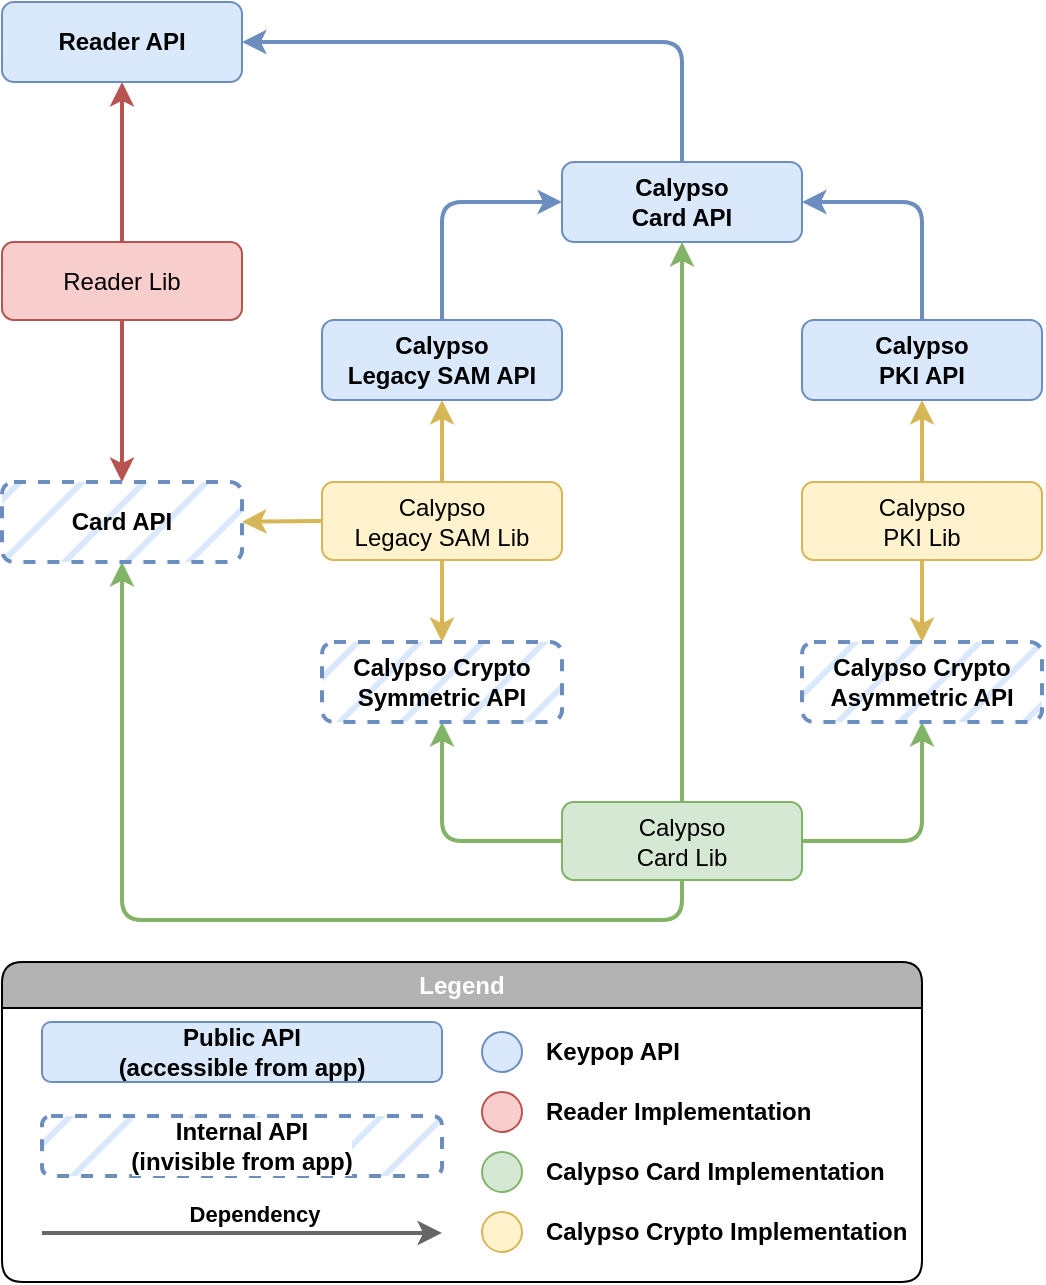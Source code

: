 <mxfile version="20.7.4" type="device"><diagram name="Page-1" id="Omj0vknhSG71udcdbrKI"><mxGraphModel dx="1038" dy="608" grid="1" gridSize="10" guides="1" tooltips="1" connect="1" arrows="1" fold="1" page="1" pageScale="1" pageWidth="827" pageHeight="1169" math="0" shadow="0"><root><mxCell id="TUVNr2GFYtyhHTvrbZxK-0"/><mxCell id="TUVNr2GFYtyhHTvrbZxK-1" parent="TUVNr2GFYtyhHTvrbZxK-0"/><mxCell id="TUVNr2GFYtyhHTvrbZxK-19" style="edgeStyle=orthogonalEdgeStyle;orthogonalLoop=1;jettySize=auto;html=1;entryX=0.5;entryY=0;entryDx=0;entryDy=0;fillColor=#f8cecc;strokeColor=#b85450;strokeWidth=2;exitX=0.5;exitY=1;exitDx=0;exitDy=0;" edge="1" parent="TUVNr2GFYtyhHTvrbZxK-1" source="TUVNr2GFYtyhHTvrbZxK-15" target="TUVNr2GFYtyhHTvrbZxK-11"><mxGeometry relative="1" as="geometry"/></mxCell><mxCell id="TUVNr2GFYtyhHTvrbZxK-20" style="edgeStyle=orthogonalEdgeStyle;orthogonalLoop=1;jettySize=auto;html=1;entryX=0.5;entryY=1;entryDx=0;entryDy=0;exitX=0.5;exitY=1;exitDx=0;exitDy=0;fillColor=#d5e8d4;strokeColor=#82b366;strokeWidth=2;" edge="1" parent="TUVNr2GFYtyhHTvrbZxK-1" source="TUVNr2GFYtyhHTvrbZxK-16" target="TUVNr2GFYtyhHTvrbZxK-11"><mxGeometry relative="1" as="geometry"/></mxCell><mxCell id="TUVNr2GFYtyhHTvrbZxK-21" style="edgeStyle=orthogonalEdgeStyle;rounded=0;orthogonalLoop=1;jettySize=auto;html=1;entryX=0.5;entryY=1;entryDx=0;entryDy=0;exitX=0.5;exitY=0;exitDx=0;exitDy=0;fillColor=#f8cecc;strokeColor=#b85450;strokeWidth=2;" edge="1" parent="TUVNr2GFYtyhHTvrbZxK-1" source="TUVNr2GFYtyhHTvrbZxK-15" target="TUVNr2GFYtyhHTvrbZxK-3"><mxGeometry relative="1" as="geometry"/></mxCell><mxCell id="TUVNr2GFYtyhHTvrbZxK-22" style="edgeStyle=orthogonalEdgeStyle;rounded=1;orthogonalLoop=1;jettySize=auto;html=1;entryX=0.5;entryY=1;entryDx=0;entryDy=0;fillColor=#d5e8d4;strokeColor=#82b366;strokeWidth=2;" edge="1" parent="TUVNr2GFYtyhHTvrbZxK-1" source="TUVNr2GFYtyhHTvrbZxK-16" target="TUVNr2GFYtyhHTvrbZxK-7"><mxGeometry relative="1" as="geometry"/></mxCell><mxCell id="TUVNr2GFYtyhHTvrbZxK-23" style="edgeStyle=orthogonalEdgeStyle;rounded=1;orthogonalLoop=1;jettySize=auto;html=1;entryX=0.5;entryY=1;entryDx=0;entryDy=0;fillColor=#fff2cc;strokeColor=#d6b656;strokeWidth=2;exitX=0.5;exitY=0;exitDx=0;exitDy=0;" edge="1" parent="TUVNr2GFYtyhHTvrbZxK-1" source="TUVNr2GFYtyhHTvrbZxK-17" target="TUVNr2GFYtyhHTvrbZxK-5"><mxGeometry relative="1" as="geometry"><mxPoint x="17" y="271" as="sourcePoint"/><mxPoint x="-66" y="190" as="targetPoint"/></mxGeometry></mxCell><mxCell id="TUVNr2GFYtyhHTvrbZxK-24" style="edgeStyle=orthogonalEdgeStyle;rounded=1;orthogonalLoop=1;jettySize=auto;html=1;entryX=0.5;entryY=0;entryDx=0;entryDy=0;fillColor=#fff2cc;strokeColor=#d6b656;strokeWidth=2;exitX=0.5;exitY=1;exitDx=0;exitDy=0;" edge="1" parent="TUVNr2GFYtyhHTvrbZxK-1" source="TUVNr2GFYtyhHTvrbZxK-17" target="TUVNr2GFYtyhHTvrbZxK-13"><mxGeometry relative="1" as="geometry"><mxPoint x="181" y="271" as="sourcePoint"/><mxPoint x="97" y="190" as="targetPoint"/></mxGeometry></mxCell><mxCell id="TUVNr2GFYtyhHTvrbZxK-25" style="edgeStyle=orthogonalEdgeStyle;orthogonalLoop=1;jettySize=auto;html=1;entryX=0.5;entryY=1;entryDx=0;entryDy=0;exitX=0;exitY=0.5;exitDx=0;exitDy=0;fillColor=#d5e8d4;strokeColor=#82b366;strokeWidth=2;" edge="1" parent="TUVNr2GFYtyhHTvrbZxK-1" source="TUVNr2GFYtyhHTvrbZxK-16" target="TUVNr2GFYtyhHTvrbZxK-13"><mxGeometry relative="1" as="geometry"><mxPoint x="-77" y="331" as="sourcePoint"/><mxPoint x="-133" y="440" as="targetPoint"/></mxGeometry></mxCell><mxCell id="TUVNr2GFYtyhHTvrbZxK-26" style="edgeStyle=orthogonalEdgeStyle;rounded=1;orthogonalLoop=1;jettySize=auto;html=1;entryX=0.5;entryY=1;entryDx=0;entryDy=0;fillColor=#fff2cc;strokeColor=#d6b656;strokeWidth=2;exitX=0.5;exitY=0;exitDx=0;exitDy=0;" edge="1" parent="TUVNr2GFYtyhHTvrbZxK-1" source="TUVNr2GFYtyhHTvrbZxK-18" target="TUVNr2GFYtyhHTvrbZxK-8"><mxGeometry relative="1" as="geometry"><mxPoint x="181" y="271" as="sourcePoint"/><mxPoint x="97" y="190" as="targetPoint"/></mxGeometry></mxCell><mxCell id="TUVNr2GFYtyhHTvrbZxK-27" style="edgeStyle=orthogonalEdgeStyle;rounded=1;orthogonalLoop=1;jettySize=auto;html=1;entryX=0.5;entryY=0;entryDx=0;entryDy=0;fillColor=#fff2cc;strokeColor=#d6b656;strokeWidth=2;exitX=0.5;exitY=1;exitDx=0;exitDy=0;" edge="1" parent="TUVNr2GFYtyhHTvrbZxK-1" source="TUVNr2GFYtyhHTvrbZxK-18" target="TUVNr2GFYtyhHTvrbZxK-12"><mxGeometry relative="1" as="geometry"><mxPoint x="181" y="331" as="sourcePoint"/><mxPoint x="181" y="440" as="targetPoint"/></mxGeometry></mxCell><mxCell id="TUVNr2GFYtyhHTvrbZxK-28" style="edgeStyle=orthogonalEdgeStyle;orthogonalLoop=1;jettySize=auto;html=1;entryX=0.5;entryY=1;entryDx=0;entryDy=0;exitX=1;exitY=0.5;exitDx=0;exitDy=0;fillColor=#d5e8d4;strokeColor=#82b366;strokeWidth=2;jumpStyle=arc;" edge="1" parent="TUVNr2GFYtyhHTvrbZxK-1" source="TUVNr2GFYtyhHTvrbZxK-16" target="TUVNr2GFYtyhHTvrbZxK-12"><mxGeometry relative="1" as="geometry"><mxPoint x="-77" y="450" as="sourcePoint"/><mxPoint x="-33" y="559" as="targetPoint"/></mxGeometry></mxCell><mxCell id="TUVNr2GFYtyhHTvrbZxK-29" style="edgeStyle=orthogonalEdgeStyle;rounded=1;orthogonalLoop=1;jettySize=auto;html=1;entryX=1;entryY=0.5;entryDx=0;entryDy=0;fillColor=#fff2cc;strokeColor=#d6b656;strokeWidth=2;exitX=0;exitY=0.5;exitDx=0;exitDy=0;jumpStyle=arc;" edge="1" parent="TUVNr2GFYtyhHTvrbZxK-1" source="TUVNr2GFYtyhHTvrbZxK-17" target="TUVNr2GFYtyhHTvrbZxK-11"><mxGeometry relative="1" as="geometry"><mxPoint x="-230" y="530" as="sourcePoint"/><mxPoint x="-230" y="689" as="targetPoint"/></mxGeometry></mxCell><mxCell id="TUVNr2GFYtyhHTvrbZxK-3" value="Reader API" style="rounded=1;whiteSpace=wrap;html=1;fillColor=#dae8fc;strokeColor=#6c8ebf;fontStyle=1" vertex="1" parent="TUVNr2GFYtyhHTvrbZxK-1"><mxGeometry x="40" y="40" width="120" height="40" as="geometry"/></mxCell><mxCell id="TUVNr2GFYtyhHTvrbZxK-7" value="Calypso&lt;br&gt;Card API" style="rounded=1;whiteSpace=wrap;html=1;fillColor=#dae8fc;strokeColor=#6c8ebf;fontStyle=1" vertex="1" parent="TUVNr2GFYtyhHTvrbZxK-1"><mxGeometry x="320" y="120" width="120" height="40" as="geometry"/></mxCell><mxCell id="TUVNr2GFYtyhHTvrbZxK-5" value="Calypso&lt;br&gt;Legacy SAM API" style="rounded=1;whiteSpace=wrap;html=1;fillColor=#dae8fc;strokeColor=#6c8ebf;fontStyle=1" vertex="1" parent="TUVNr2GFYtyhHTvrbZxK-1"><mxGeometry x="200" y="199" width="120" height="40" as="geometry"/></mxCell><mxCell id="TUVNr2GFYtyhHTvrbZxK-8" value="Calypso&lt;br&gt;PKI API" style="rounded=1;whiteSpace=wrap;html=1;fillColor=#dae8fc;strokeColor=#6c8ebf;fontStyle=1" vertex="1" parent="TUVNr2GFYtyhHTvrbZxK-1"><mxGeometry x="440" y="199" width="120" height="40" as="geometry"/></mxCell><mxCell id="TUVNr2GFYtyhHTvrbZxK-15" value="Reader Lib" style="rounded=1;whiteSpace=wrap;html=1;fillColor=#f8cecc;strokeColor=#b85450;" vertex="1" parent="TUVNr2GFYtyhHTvrbZxK-1"><mxGeometry x="40" y="160" width="120" height="39" as="geometry"/></mxCell><mxCell id="TUVNr2GFYtyhHTvrbZxK-16" value="Calypso&lt;br&gt;Card Lib" style="rounded=1;whiteSpace=wrap;html=1;fillColor=#d5e8d4;strokeColor=#82b366;" vertex="1" parent="TUVNr2GFYtyhHTvrbZxK-1"><mxGeometry x="320" y="440" width="120" height="39" as="geometry"/></mxCell><mxCell id="TUVNr2GFYtyhHTvrbZxK-17" value="Calypso&lt;br&gt;Legacy SAM Lib" style="rounded=1;whiteSpace=wrap;html=1;fillColor=#fff2cc;strokeColor=#d6b656;" vertex="1" parent="TUVNr2GFYtyhHTvrbZxK-1"><mxGeometry x="200" y="280" width="120" height="39" as="geometry"/></mxCell><mxCell id="TUVNr2GFYtyhHTvrbZxK-18" value="Calypso&lt;br&gt;PKI Lib" style="rounded=1;whiteSpace=wrap;html=1;fillColor=#fff2cc;strokeColor=#d6b656;" vertex="1" parent="TUVNr2GFYtyhHTvrbZxK-1"><mxGeometry x="440" y="280" width="120" height="39" as="geometry"/></mxCell><mxCell id="TUVNr2GFYtyhHTvrbZxK-11" value="Card API" style="rounded=1;whiteSpace=wrap;html=1;fillColor=#dae8fc;strokeColor=#6c8ebf;fontStyle=1;dashed=1;strokeWidth=2;fillStyle=hatch;" vertex="1" parent="TUVNr2GFYtyhHTvrbZxK-1"><mxGeometry x="40" y="280" width="120" height="40" as="geometry"/></mxCell><mxCell id="TUVNr2GFYtyhHTvrbZxK-13" value="Calypso Crypto Symmetric API" style="rounded=1;whiteSpace=wrap;html=1;fillColor=#dae8fc;strokeColor=#6c8ebf;fontStyle=1;dashed=1;strokeWidth=2;fillStyle=hatch;" vertex="1" parent="TUVNr2GFYtyhHTvrbZxK-1"><mxGeometry x="200" y="360" width="120" height="40" as="geometry"/></mxCell><mxCell id="TUVNr2GFYtyhHTvrbZxK-12" value="Calypso Crypto Asymmetric API" style="rounded=1;whiteSpace=wrap;html=1;fillColor=#dae8fc;strokeColor=#6c8ebf;fontStyle=1;dashed=1;strokeWidth=2;fillStyle=hatch;" vertex="1" parent="TUVNr2GFYtyhHTvrbZxK-1"><mxGeometry x="440" y="360" width="120" height="40" as="geometry"/></mxCell><mxCell id="TUVNr2GFYtyhHTvrbZxK-6" style="edgeStyle=orthogonalEdgeStyle;orthogonalLoop=1;jettySize=auto;html=1;entryX=1;entryY=0.5;entryDx=0;entryDy=0;fillColor=#dae8fc;strokeColor=#6c8ebf;strokeWidth=2;exitX=0.5;exitY=0;exitDx=0;exitDy=0;" edge="1" parent="TUVNr2GFYtyhHTvrbZxK-1" source="TUVNr2GFYtyhHTvrbZxK-7" target="TUVNr2GFYtyhHTvrbZxK-3"><mxGeometry relative="1" as="geometry"/></mxCell><mxCell id="TUVNr2GFYtyhHTvrbZxK-4" style="edgeStyle=orthogonalEdgeStyle;rounded=1;orthogonalLoop=1;jettySize=auto;html=1;exitX=0.5;exitY=0;exitDx=0;exitDy=0;entryX=0;entryY=0.5;entryDx=0;entryDy=0;fillColor=#dae8fc;strokeColor=#6c8ebf;strokeWidth=2;" edge="1" parent="TUVNr2GFYtyhHTvrbZxK-1" source="TUVNr2GFYtyhHTvrbZxK-5" target="TUVNr2GFYtyhHTvrbZxK-7"><mxGeometry relative="1" as="geometry"/></mxCell><mxCell id="TUVNr2GFYtyhHTvrbZxK-9" style="edgeStyle=orthogonalEdgeStyle;orthogonalLoop=1;jettySize=auto;html=1;entryX=1;entryY=0.5;entryDx=0;entryDy=0;exitX=0.5;exitY=0;exitDx=0;exitDy=0;fillColor=#dae8fc;strokeColor=#6c8ebf;strokeWidth=2;" edge="1" parent="TUVNr2GFYtyhHTvrbZxK-1" source="TUVNr2GFYtyhHTvrbZxK-8" target="TUVNr2GFYtyhHTvrbZxK-7"><mxGeometry relative="1" as="geometry"><mxPoint x="3" y="130" as="sourcePoint"/><mxPoint x="-257" y="80" as="targetPoint"/></mxGeometry></mxCell><mxCell id="XaHZEPNORDdD4eI5dQaz-0" value="Legend" style="swimlane;whiteSpace=wrap;html=1;shadow=0;glass=0;labelBackgroundColor=#B3B3B3;fillStyle=auto;strokeWidth=1;fillColor=#B3B3B3;gradientColor=none;rounded=1;swimlaneFillColor=none;swimlaneLine=1;fontColor=#FFFFFF;" vertex="1" parent="TUVNr2GFYtyhHTvrbZxK-1"><mxGeometry x="40" y="520" width="460" height="160" as="geometry"><mxRectangle x="40" y="680" width="80" height="30" as="alternateBounds"/></mxGeometry></mxCell><mxCell id="XaHZEPNORDdD4eI5dQaz-1" value="" style="endArrow=classic;html=1;strokeWidth=2;curved=1;strokeColor=#666666;" edge="1" parent="XaHZEPNORDdD4eI5dQaz-0"><mxGeometry width="50" height="50" relative="1" as="geometry"><mxPoint x="20" y="135.5" as="sourcePoint"/><mxPoint x="220" y="135.5" as="targetPoint"/></mxGeometry></mxCell><mxCell id="XaHZEPNORDdD4eI5dQaz-2" value="&amp;nbsp;Dependency&amp;nbsp;" style="edgeLabel;html=1;align=center;verticalAlign=middle;resizable=0;points=[];fontStyle=1" vertex="1" connectable="0" parent="XaHZEPNORDdD4eI5dQaz-1"><mxGeometry x="-0.095" y="1" relative="1" as="geometry"><mxPoint x="15" y="-9" as="offset"/></mxGeometry></mxCell><mxCell id="XaHZEPNORDdD4eI5dQaz-3" value="Public API&lt;br&gt;(accessible from app)" style="rounded=1;whiteSpace=wrap;html=1;fillColor=#dae8fc;strokeColor=#6c8ebf;fontStyle=1;strokeWidth=1;fillStyle=auto;labelBackgroundColor=none;" vertex="1" parent="XaHZEPNORDdD4eI5dQaz-0"><mxGeometry x="20" y="30" width="200" height="30" as="geometry"/></mxCell><mxCell id="XaHZEPNORDdD4eI5dQaz-4" value="Internal API&lt;br&gt;(invisible from app)" style="rounded=1;whiteSpace=wrap;html=1;fillColor=#dae8fc;strokeColor=#6c8ebf;fontStyle=1;strokeWidth=2;fillStyle=hatch;dashed=1;labelBackgroundColor=default;" vertex="1" parent="XaHZEPNORDdD4eI5dQaz-0"><mxGeometry x="20" y="77" width="200" height="30" as="geometry"/></mxCell><mxCell id="XaHZEPNORDdD4eI5dQaz-5" value="" style="ellipse;whiteSpace=wrap;html=1;aspect=fixed;fillColor=#dae8fc;strokeColor=#6c8ebf;strokeWidth=1;" vertex="1" parent="XaHZEPNORDdD4eI5dQaz-0"><mxGeometry x="240" y="35" width="20" height="20" as="geometry"/></mxCell><mxCell id="XaHZEPNORDdD4eI5dQaz-6" value="Keypop API" style="text;html=1;strokeColor=none;fillColor=none;align=left;verticalAlign=middle;whiteSpace=wrap;rounded=0;strokeWidth=1;fontStyle=1" vertex="1" parent="XaHZEPNORDdD4eI5dQaz-0"><mxGeometry x="270" y="30" width="180" height="30" as="geometry"/></mxCell><mxCell id="XaHZEPNORDdD4eI5dQaz-7" value="" style="ellipse;whiteSpace=wrap;html=1;aspect=fixed;fillColor=#f8cecc;strokeColor=#b85450;strokeWidth=1;" vertex="1" parent="XaHZEPNORDdD4eI5dQaz-0"><mxGeometry x="240" y="65" width="20" height="20" as="geometry"/></mxCell><mxCell id="XaHZEPNORDdD4eI5dQaz-8" value="Reader Implementation" style="text;html=1;strokeColor=none;fillColor=none;align=left;verticalAlign=middle;whiteSpace=wrap;rounded=0;strokeWidth=1;fontStyle=1" vertex="1" parent="XaHZEPNORDdD4eI5dQaz-0"><mxGeometry x="270" y="60" width="180" height="30" as="geometry"/></mxCell><mxCell id="XaHZEPNORDdD4eI5dQaz-9" value="" style="ellipse;whiteSpace=wrap;html=1;aspect=fixed;fillColor=#d5e8d4;strokeColor=#82b366;strokeWidth=1;" vertex="1" parent="XaHZEPNORDdD4eI5dQaz-0"><mxGeometry x="240" y="95" width="20" height="20" as="geometry"/></mxCell><mxCell id="XaHZEPNORDdD4eI5dQaz-10" value="Calypso Card Implementation" style="text;html=1;strokeColor=none;fillColor=none;align=left;verticalAlign=middle;whiteSpace=wrap;rounded=0;strokeWidth=1;fontStyle=1" vertex="1" parent="XaHZEPNORDdD4eI5dQaz-0"><mxGeometry x="270" y="90" width="180" height="30" as="geometry"/></mxCell><mxCell id="XaHZEPNORDdD4eI5dQaz-11" value="" style="ellipse;whiteSpace=wrap;html=1;aspect=fixed;fillColor=#fff2cc;strokeColor=#d6b656;strokeWidth=1;" vertex="1" parent="XaHZEPNORDdD4eI5dQaz-0"><mxGeometry x="240" y="125" width="20" height="20" as="geometry"/></mxCell><mxCell id="XaHZEPNORDdD4eI5dQaz-12" value="Calypso Crypto Implementation" style="text;html=1;strokeColor=none;fillColor=none;align=left;verticalAlign=middle;whiteSpace=wrap;rounded=0;strokeWidth=1;fontStyle=1" vertex="1" parent="XaHZEPNORDdD4eI5dQaz-0"><mxGeometry x="270" y="120" width="190" height="30" as="geometry"/></mxCell></root></mxGraphModel></diagram></mxfile>